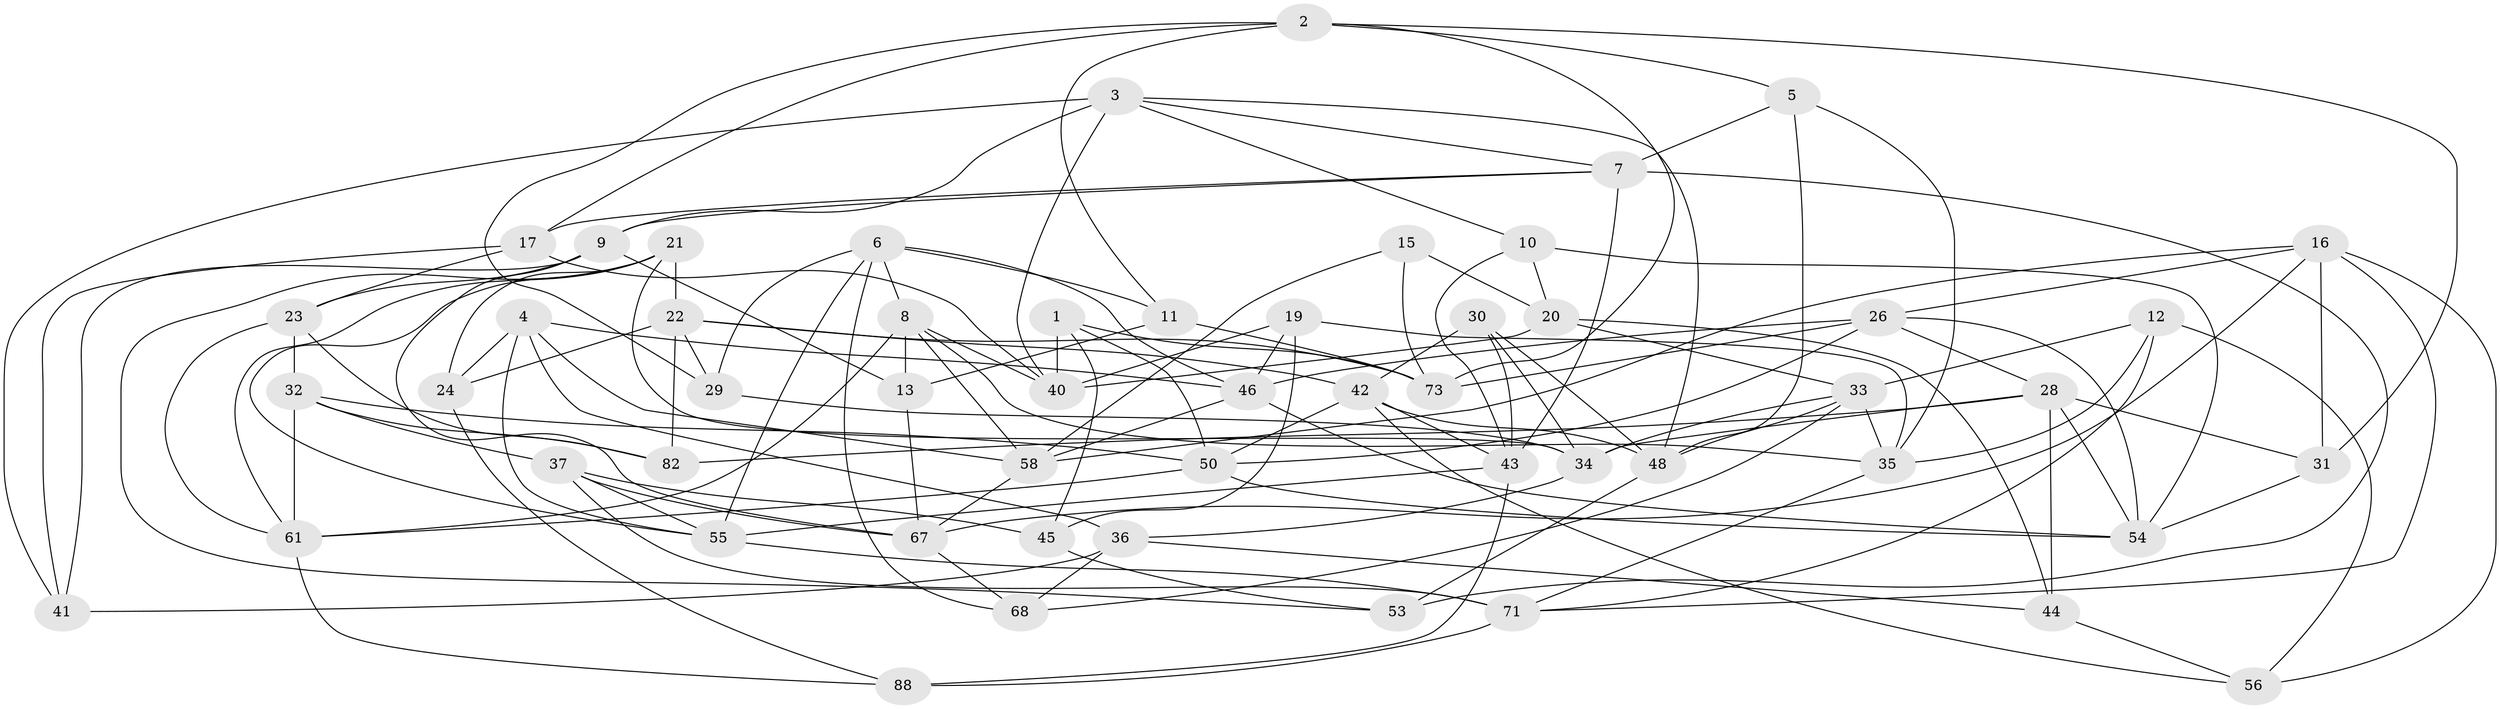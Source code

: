 // original degree distribution, {4: 1.0}
// Generated by graph-tools (version 1.1) at 2025/42/03/06/25 10:42:19]
// undirected, 54 vertices, 138 edges
graph export_dot {
graph [start="1"]
  node [color=gray90,style=filled];
  1;
  2 [super="+79"];
  3 [super="+84"];
  4 [super="+14"];
  5;
  6 [super="+18"];
  7 [super="+86"];
  8 [super="+52"];
  9 [super="+63"];
  10;
  11;
  12;
  13;
  15;
  16 [super="+76"];
  17 [super="+25"];
  19;
  20 [super="+87"];
  21 [super="+39"];
  22 [super="+47"];
  23 [super="+60"];
  24;
  26 [super="+27"];
  28 [super="+66"];
  29;
  30;
  31;
  32 [super="+62"];
  33 [super="+64"];
  34 [super="+38"];
  35 [super="+81"];
  36 [super="+69"];
  37 [super="+70"];
  40 [super="+74"];
  41;
  42 [super="+72"];
  43 [super="+49"];
  44;
  45;
  46 [super="+57"];
  48 [super="+51"];
  50 [super="+65"];
  53;
  54 [super="+59"];
  55 [super="+78"];
  56;
  58 [super="+83"];
  61 [super="+75"];
  67 [super="+80"];
  68;
  71 [super="+85"];
  73 [super="+77"];
  82;
  88;
  1 -- 50;
  1 -- 73;
  1 -- 45;
  1 -- 40;
  2 -- 31;
  2 -- 73;
  2 -- 11;
  2 -- 5;
  2 -- 29;
  2 -- 17;
  3 -- 41;
  3 -- 7;
  3 -- 40;
  3 -- 9;
  3 -- 10;
  3 -- 48;
  4 -- 46;
  4 -- 58;
  4 -- 36 [weight=2];
  4 -- 24;
  4 -- 55;
  5 -- 7;
  5 -- 35;
  5 -- 48;
  6 -- 11;
  6 -- 46;
  6 -- 8;
  6 -- 68;
  6 -- 29;
  6 -- 55;
  7 -- 53;
  7 -- 43;
  7 -- 9;
  7 -- 17;
  8 -- 58;
  8 -- 35;
  8 -- 40;
  8 -- 13;
  8 -- 61;
  9 -- 13;
  9 -- 23;
  9 -- 41;
  9 -- 67;
  10 -- 43;
  10 -- 54;
  10 -- 20;
  11 -- 73;
  11 -- 13;
  12 -- 35;
  12 -- 71;
  12 -- 56;
  12 -- 33;
  13 -- 67;
  15 -- 58;
  15 -- 20 [weight=2];
  15 -- 73;
  16 -- 67;
  16 -- 31;
  16 -- 56;
  16 -- 26;
  16 -- 58;
  16 -- 71;
  17 -- 40;
  17 -- 23 [weight=2];
  17 -- 41;
  19 -- 35;
  19 -- 45;
  19 -- 40;
  19 -- 46;
  20 -- 40;
  20 -- 33;
  20 -- 44;
  21 -- 24;
  21 -- 22;
  21 -- 34;
  21 -- 53;
  21 -- 55;
  21 -- 61;
  22 -- 24;
  22 -- 73;
  22 -- 82;
  22 -- 29;
  22 -- 42;
  23 -- 82;
  23 -- 61;
  23 -- 32;
  24 -- 88;
  26 -- 50;
  26 -- 28;
  26 -- 54;
  26 -- 73;
  26 -- 46;
  28 -- 44;
  28 -- 82;
  28 -- 54;
  28 -- 31;
  28 -- 34;
  29 -- 34;
  30 -- 42;
  30 -- 34;
  30 -- 48;
  30 -- 43;
  31 -- 54;
  32 -- 37 [weight=2];
  32 -- 82;
  32 -- 50;
  32 -- 61;
  33 -- 48;
  33 -- 35;
  33 -- 34;
  33 -- 68;
  34 -- 36;
  35 -- 71;
  36 -- 68;
  36 -- 41;
  36 -- 44;
  37 -- 67;
  37 -- 55;
  37 -- 45;
  37 -- 71;
  42 -- 50;
  42 -- 48;
  42 -- 56;
  42 -- 43;
  43 -- 88;
  43 -- 55;
  44 -- 56;
  45 -- 53;
  46 -- 58;
  46 -- 54;
  48 -- 53;
  50 -- 54;
  50 -- 61;
  55 -- 71;
  58 -- 67;
  61 -- 88;
  67 -- 68;
  71 -- 88;
}
